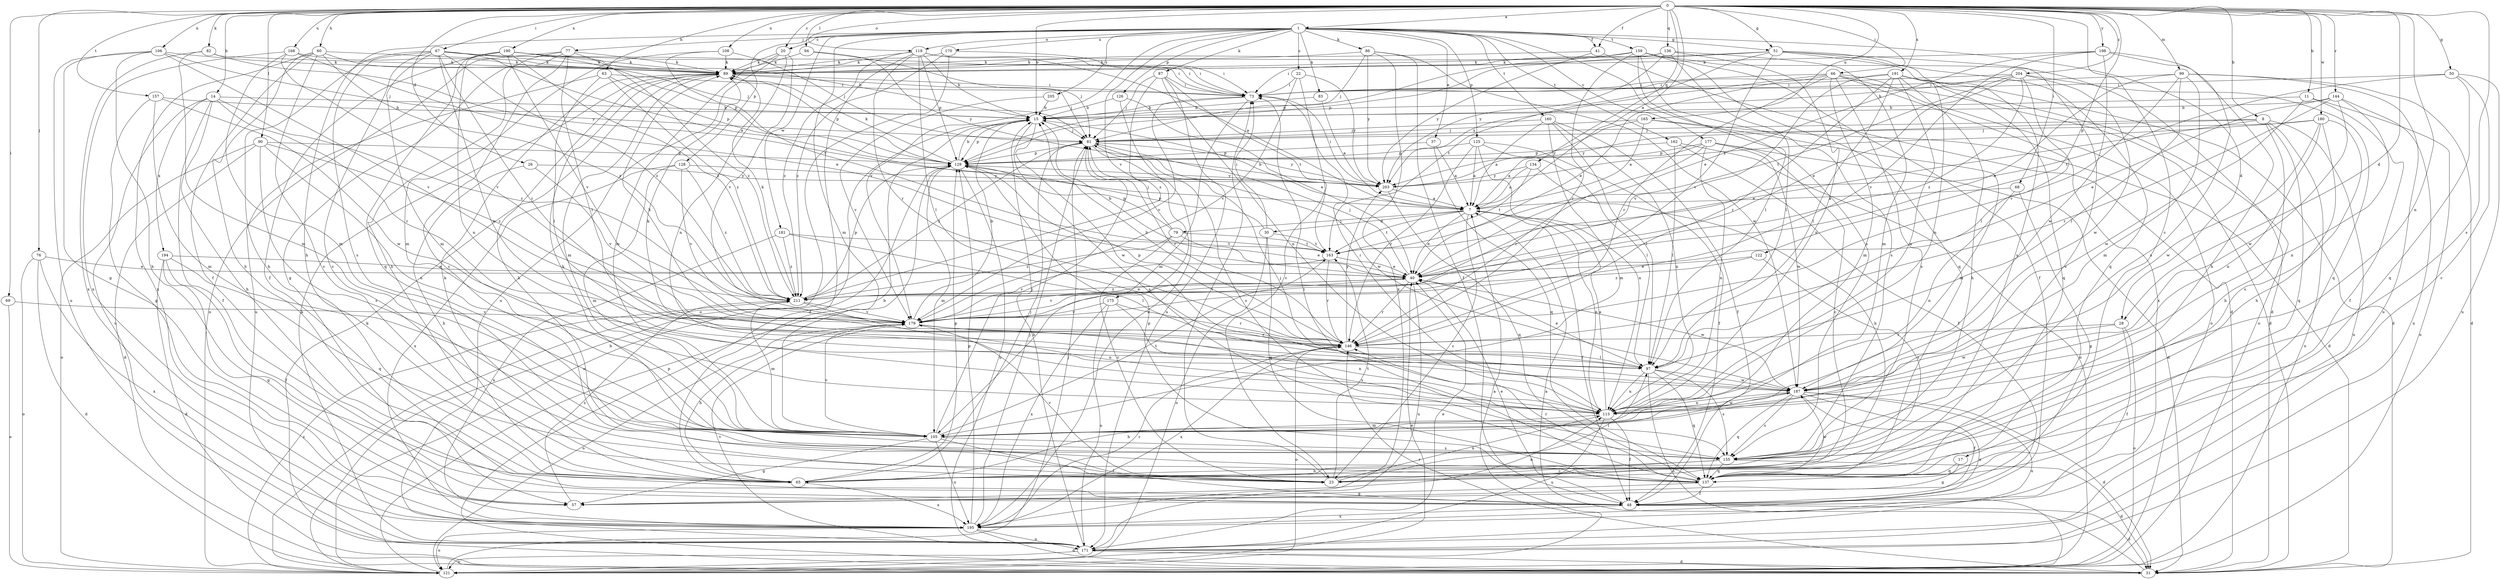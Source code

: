 strict digraph  {
0;
1;
7;
8;
11;
14;
15;
17;
20;
22;
23;
26;
28;
30;
31;
37;
40;
41;
48;
50;
51;
57;
60;
63;
65;
66;
67;
68;
69;
73;
76;
77;
79;
81;
82;
83;
86;
87;
89;
90;
94;
97;
99;
105;
106;
108;
113;
119;
121;
122;
125;
126;
128;
129;
134;
136;
137;
144;
146;
155;
157;
159;
160;
162;
163;
165;
168;
170;
171;
175;
177;
179;
180;
181;
187;
190;
191;
194;
195;
198;
203;
204;
205;
211;
0 -> 1  [label=a];
0 -> 7  [label=a];
0 -> 8  [label=b];
0 -> 11  [label=b];
0 -> 14  [label=b];
0 -> 15  [label=b];
0 -> 17  [label=c];
0 -> 20  [label=c];
0 -> 26  [label=d];
0 -> 28  [label=d];
0 -> 41  [label=f];
0 -> 50  [label=g];
0 -> 51  [label=g];
0 -> 60  [label=h];
0 -> 63  [label=h];
0 -> 66  [label=i];
0 -> 67  [label=i];
0 -> 68  [label=i];
0 -> 69  [label=i];
0 -> 76  [label=j];
0 -> 82  [label=k];
0 -> 90  [label=l];
0 -> 94  [label=l];
0 -> 99  [label=m];
0 -> 106  [label=n];
0 -> 108  [label=n];
0 -> 113  [label=n];
0 -> 119  [label=o];
0 -> 122  [label=p];
0 -> 134  [label=q];
0 -> 136  [label=q];
0 -> 144  [label=r];
0 -> 155  [label=s];
0 -> 157  [label=t];
0 -> 165  [label=u];
0 -> 168  [label=u];
0 -> 180  [label=w];
0 -> 190  [label=x];
0 -> 191  [label=x];
0 -> 198  [label=y];
0 -> 204  [label=z];
1 -> 20  [label=c];
1 -> 22  [label=c];
1 -> 28  [label=d];
1 -> 37  [label=e];
1 -> 41  [label=f];
1 -> 51  [label=g];
1 -> 65  [label=h];
1 -> 77  [label=j];
1 -> 83  [label=k];
1 -> 86  [label=k];
1 -> 87  [label=k];
1 -> 105  [label=m];
1 -> 119  [label=o];
1 -> 125  [label=p];
1 -> 126  [label=p];
1 -> 128  [label=p];
1 -> 155  [label=s];
1 -> 159  [label=t];
1 -> 160  [label=t];
1 -> 162  [label=t];
1 -> 170  [label=u];
1 -> 175  [label=v];
1 -> 177  [label=v];
1 -> 179  [label=v];
1 -> 181  [label=w];
1 -> 205  [label=z];
7 -> 15  [label=b];
7 -> 23  [label=c];
7 -> 30  [label=d];
7 -> 40  [label=e];
7 -> 48  [label=f];
7 -> 79  [label=j];
7 -> 113  [label=n];
7 -> 163  [label=t];
8 -> 40  [label=e];
8 -> 65  [label=h];
8 -> 81  [label=j];
8 -> 121  [label=o];
8 -> 137  [label=q];
8 -> 171  [label=u];
8 -> 203  [label=y];
11 -> 15  [label=b];
11 -> 48  [label=f];
11 -> 121  [label=o];
11 -> 187  [label=w];
14 -> 15  [label=b];
14 -> 48  [label=f];
14 -> 65  [label=h];
14 -> 146  [label=r];
14 -> 171  [label=u];
14 -> 194  [label=x];
14 -> 211  [label=z];
15 -> 81  [label=j];
15 -> 129  [label=p];
15 -> 155  [label=s];
15 -> 187  [label=w];
17 -> 57  [label=g];
17 -> 137  [label=q];
20 -> 89  [label=k];
20 -> 105  [label=m];
20 -> 113  [label=n];
20 -> 171  [label=u];
20 -> 179  [label=v];
22 -> 23  [label=c];
22 -> 73  [label=i];
22 -> 179  [label=v];
22 -> 203  [label=y];
23 -> 73  [label=i];
23 -> 89  [label=k];
23 -> 97  [label=l];
23 -> 113  [label=n];
23 -> 163  [label=t];
23 -> 179  [label=v];
26 -> 65  [label=h];
26 -> 179  [label=v];
26 -> 203  [label=y];
28 -> 48  [label=f];
28 -> 121  [label=o];
28 -> 146  [label=r];
28 -> 187  [label=w];
30 -> 73  [label=i];
30 -> 121  [label=o];
30 -> 129  [label=p];
30 -> 137  [label=q];
30 -> 163  [label=t];
31 -> 7  [label=a];
31 -> 89  [label=k];
31 -> 146  [label=r];
37 -> 7  [label=a];
37 -> 129  [label=p];
37 -> 137  [label=q];
40 -> 15  [label=b];
40 -> 81  [label=j];
40 -> 146  [label=r];
40 -> 171  [label=u];
40 -> 179  [label=v];
40 -> 187  [label=w];
40 -> 211  [label=z];
41 -> 31  [label=d];
41 -> 89  [label=k];
41 -> 203  [label=y];
48 -> 31  [label=d];
48 -> 40  [label=e];
48 -> 195  [label=x];
50 -> 23  [label=c];
50 -> 73  [label=i];
50 -> 137  [label=q];
50 -> 163  [label=t];
50 -> 171  [label=u];
51 -> 23  [label=c];
51 -> 73  [label=i];
51 -> 89  [label=k];
51 -> 113  [label=n];
51 -> 137  [label=q];
51 -> 155  [label=s];
51 -> 163  [label=t];
51 -> 179  [label=v];
57 -> 113  [label=n];
57 -> 211  [label=z];
60 -> 23  [label=c];
60 -> 48  [label=f];
60 -> 65  [label=h];
60 -> 81  [label=j];
60 -> 89  [label=k];
60 -> 195  [label=x];
60 -> 211  [label=z];
63 -> 73  [label=i];
63 -> 97  [label=l];
63 -> 129  [label=p];
63 -> 171  [label=u];
63 -> 211  [label=z];
65 -> 15  [label=b];
65 -> 81  [label=j];
65 -> 89  [label=k];
65 -> 129  [label=p];
65 -> 195  [label=x];
66 -> 31  [label=d];
66 -> 40  [label=e];
66 -> 73  [label=i];
66 -> 105  [label=m];
66 -> 121  [label=o];
66 -> 146  [label=r];
66 -> 155  [label=s];
66 -> 195  [label=x];
66 -> 203  [label=y];
67 -> 7  [label=a];
67 -> 15  [label=b];
67 -> 23  [label=c];
67 -> 65  [label=h];
67 -> 73  [label=i];
67 -> 89  [label=k];
67 -> 105  [label=m];
67 -> 146  [label=r];
67 -> 155  [label=s];
67 -> 187  [label=w];
67 -> 211  [label=z];
68 -> 7  [label=a];
68 -> 57  [label=g];
68 -> 113  [label=n];
69 -> 121  [label=o];
69 -> 179  [label=v];
73 -> 15  [label=b];
73 -> 105  [label=m];
73 -> 179  [label=v];
76 -> 31  [label=d];
76 -> 40  [label=e];
76 -> 121  [label=o];
76 -> 195  [label=x];
77 -> 23  [label=c];
77 -> 57  [label=g];
77 -> 65  [label=h];
77 -> 89  [label=k];
77 -> 97  [label=l];
77 -> 121  [label=o];
77 -> 211  [label=z];
79 -> 23  [label=c];
79 -> 40  [label=e];
79 -> 81  [label=j];
79 -> 129  [label=p];
79 -> 163  [label=t];
79 -> 211  [label=z];
81 -> 129  [label=p];
81 -> 146  [label=r];
81 -> 155  [label=s];
81 -> 187  [label=w];
81 -> 203  [label=y];
81 -> 211  [label=z];
82 -> 89  [label=k];
82 -> 105  [label=m];
82 -> 195  [label=x];
82 -> 203  [label=y];
83 -> 7  [label=a];
83 -> 15  [label=b];
86 -> 48  [label=f];
86 -> 81  [label=j];
86 -> 89  [label=k];
86 -> 187  [label=w];
86 -> 195  [label=x];
86 -> 203  [label=y];
87 -> 73  [label=i];
87 -> 81  [label=j];
87 -> 113  [label=n];
87 -> 163  [label=t];
87 -> 171  [label=u];
87 -> 211  [label=z];
89 -> 73  [label=i];
89 -> 81  [label=j];
89 -> 105  [label=m];
89 -> 129  [label=p];
90 -> 31  [label=d];
90 -> 113  [label=n];
90 -> 121  [label=o];
90 -> 129  [label=p];
90 -> 155  [label=s];
90 -> 211  [label=z];
94 -> 81  [label=j];
94 -> 89  [label=k];
94 -> 203  [label=y];
97 -> 40  [label=e];
97 -> 89  [label=k];
97 -> 113  [label=n];
97 -> 121  [label=o];
97 -> 137  [label=q];
97 -> 155  [label=s];
97 -> 187  [label=w];
99 -> 31  [label=d];
99 -> 40  [label=e];
99 -> 73  [label=i];
99 -> 97  [label=l];
99 -> 105  [label=m];
99 -> 171  [label=u];
99 -> 179  [label=v];
105 -> 48  [label=f];
105 -> 57  [label=g];
105 -> 81  [label=j];
105 -> 155  [label=s];
105 -> 163  [label=t];
105 -> 179  [label=v];
105 -> 195  [label=x];
106 -> 57  [label=g];
106 -> 65  [label=h];
106 -> 81  [label=j];
106 -> 89  [label=k];
106 -> 171  [label=u];
106 -> 179  [label=v];
108 -> 81  [label=j];
108 -> 89  [label=k];
108 -> 105  [label=m];
108 -> 163  [label=t];
113 -> 7  [label=a];
113 -> 48  [label=f];
113 -> 73  [label=i];
113 -> 81  [label=j];
113 -> 105  [label=m];
113 -> 171  [label=u];
113 -> 187  [label=w];
119 -> 7  [label=a];
119 -> 15  [label=b];
119 -> 31  [label=d];
119 -> 73  [label=i];
119 -> 89  [label=k];
119 -> 97  [label=l];
119 -> 129  [label=p];
119 -> 146  [label=r];
119 -> 211  [label=z];
121 -> 7  [label=a];
121 -> 15  [label=b];
121 -> 40  [label=e];
121 -> 81  [label=j];
121 -> 129  [label=p];
121 -> 211  [label=z];
122 -> 40  [label=e];
122 -> 155  [label=s];
122 -> 211  [label=z];
125 -> 7  [label=a];
125 -> 48  [label=f];
125 -> 97  [label=l];
125 -> 113  [label=n];
125 -> 129  [label=p];
125 -> 146  [label=r];
126 -> 15  [label=b];
126 -> 40  [label=e];
126 -> 195  [label=x];
128 -> 105  [label=m];
128 -> 179  [label=v];
128 -> 195  [label=x];
128 -> 203  [label=y];
128 -> 211  [label=z];
129 -> 15  [label=b];
129 -> 89  [label=k];
129 -> 105  [label=m];
129 -> 121  [label=o];
129 -> 171  [label=u];
129 -> 203  [label=y];
134 -> 7  [label=a];
134 -> 65  [label=h];
134 -> 163  [label=t];
134 -> 203  [label=y];
136 -> 89  [label=k];
136 -> 97  [label=l];
136 -> 105  [label=m];
136 -> 113  [label=n];
136 -> 129  [label=p];
136 -> 203  [label=y];
137 -> 48  [label=f];
137 -> 57  [label=g];
137 -> 73  [label=i];
137 -> 129  [label=p];
137 -> 146  [label=r];
137 -> 187  [label=w];
144 -> 15  [label=b];
144 -> 40  [label=e];
144 -> 113  [label=n];
144 -> 146  [label=r];
144 -> 171  [label=u];
144 -> 187  [label=w];
146 -> 15  [label=b];
146 -> 89  [label=k];
146 -> 97  [label=l];
146 -> 121  [label=o];
146 -> 129  [label=p];
146 -> 195  [label=x];
146 -> 203  [label=y];
155 -> 23  [label=c];
155 -> 31  [label=d];
155 -> 65  [label=h];
155 -> 89  [label=k];
155 -> 137  [label=q];
157 -> 15  [label=b];
157 -> 57  [label=g];
157 -> 105  [label=m];
157 -> 187  [label=w];
159 -> 31  [label=d];
159 -> 48  [label=f];
159 -> 89  [label=k];
159 -> 97  [label=l];
159 -> 129  [label=p];
159 -> 137  [label=q];
159 -> 146  [label=r];
159 -> 155  [label=s];
160 -> 7  [label=a];
160 -> 48  [label=f];
160 -> 81  [label=j];
160 -> 97  [label=l];
160 -> 105  [label=m];
160 -> 113  [label=n];
162 -> 48  [label=f];
162 -> 97  [label=l];
162 -> 121  [label=o];
162 -> 129  [label=p];
163 -> 40  [label=e];
163 -> 146  [label=r];
163 -> 179  [label=v];
165 -> 7  [label=a];
165 -> 31  [label=d];
165 -> 81  [label=j];
165 -> 105  [label=m];
165 -> 203  [label=y];
168 -> 40  [label=e];
168 -> 89  [label=k];
168 -> 105  [label=m];
168 -> 179  [label=v];
168 -> 195  [label=x];
170 -> 73  [label=i];
170 -> 89  [label=k];
170 -> 121  [label=o];
170 -> 211  [label=z];
171 -> 15  [label=b];
171 -> 31  [label=d];
171 -> 40  [label=e];
171 -> 89  [label=k];
171 -> 121  [label=o];
171 -> 179  [label=v];
175 -> 146  [label=r];
175 -> 155  [label=s];
175 -> 171  [label=u];
175 -> 179  [label=v];
175 -> 195  [label=x];
177 -> 7  [label=a];
177 -> 23  [label=c];
177 -> 31  [label=d];
177 -> 113  [label=n];
177 -> 129  [label=p];
177 -> 146  [label=r];
177 -> 187  [label=w];
179 -> 15  [label=b];
179 -> 65  [label=h];
179 -> 113  [label=n];
179 -> 121  [label=o];
179 -> 146  [label=r];
180 -> 65  [label=h];
180 -> 81  [label=j];
180 -> 113  [label=n];
180 -> 155  [label=s];
180 -> 187  [label=w];
180 -> 203  [label=y];
181 -> 97  [label=l];
181 -> 163  [label=t];
181 -> 195  [label=x];
181 -> 211  [label=z];
187 -> 31  [label=d];
187 -> 48  [label=f];
187 -> 65  [label=h];
187 -> 113  [label=n];
187 -> 137  [label=q];
187 -> 155  [label=s];
187 -> 171  [label=u];
187 -> 195  [label=x];
190 -> 48  [label=f];
190 -> 73  [label=i];
190 -> 89  [label=k];
190 -> 113  [label=n];
190 -> 129  [label=p];
190 -> 137  [label=q];
190 -> 179  [label=v];
190 -> 211  [label=z];
191 -> 31  [label=d];
191 -> 65  [label=h];
191 -> 73  [label=i];
191 -> 97  [label=l];
191 -> 113  [label=n];
191 -> 121  [label=o];
191 -> 137  [label=q];
191 -> 146  [label=r];
191 -> 179  [label=v];
194 -> 31  [label=d];
194 -> 40  [label=e];
194 -> 48  [label=f];
194 -> 57  [label=g];
194 -> 137  [label=q];
195 -> 31  [label=d];
195 -> 81  [label=j];
195 -> 121  [label=o];
195 -> 129  [label=p];
195 -> 146  [label=r];
195 -> 171  [label=u];
198 -> 40  [label=e];
198 -> 65  [label=h];
198 -> 89  [label=k];
198 -> 155  [label=s];
198 -> 179  [label=v];
198 -> 187  [label=w];
203 -> 7  [label=a];
203 -> 73  [label=i];
203 -> 137  [label=q];
204 -> 15  [label=b];
204 -> 40  [label=e];
204 -> 73  [label=i];
204 -> 97  [label=l];
204 -> 137  [label=q];
204 -> 163  [label=t];
204 -> 187  [label=w];
204 -> 211  [label=z];
205 -> 15  [label=b];
205 -> 179  [label=v];
211 -> 40  [label=e];
211 -> 89  [label=k];
211 -> 105  [label=m];
211 -> 113  [label=n];
211 -> 129  [label=p];
211 -> 179  [label=v];
}
